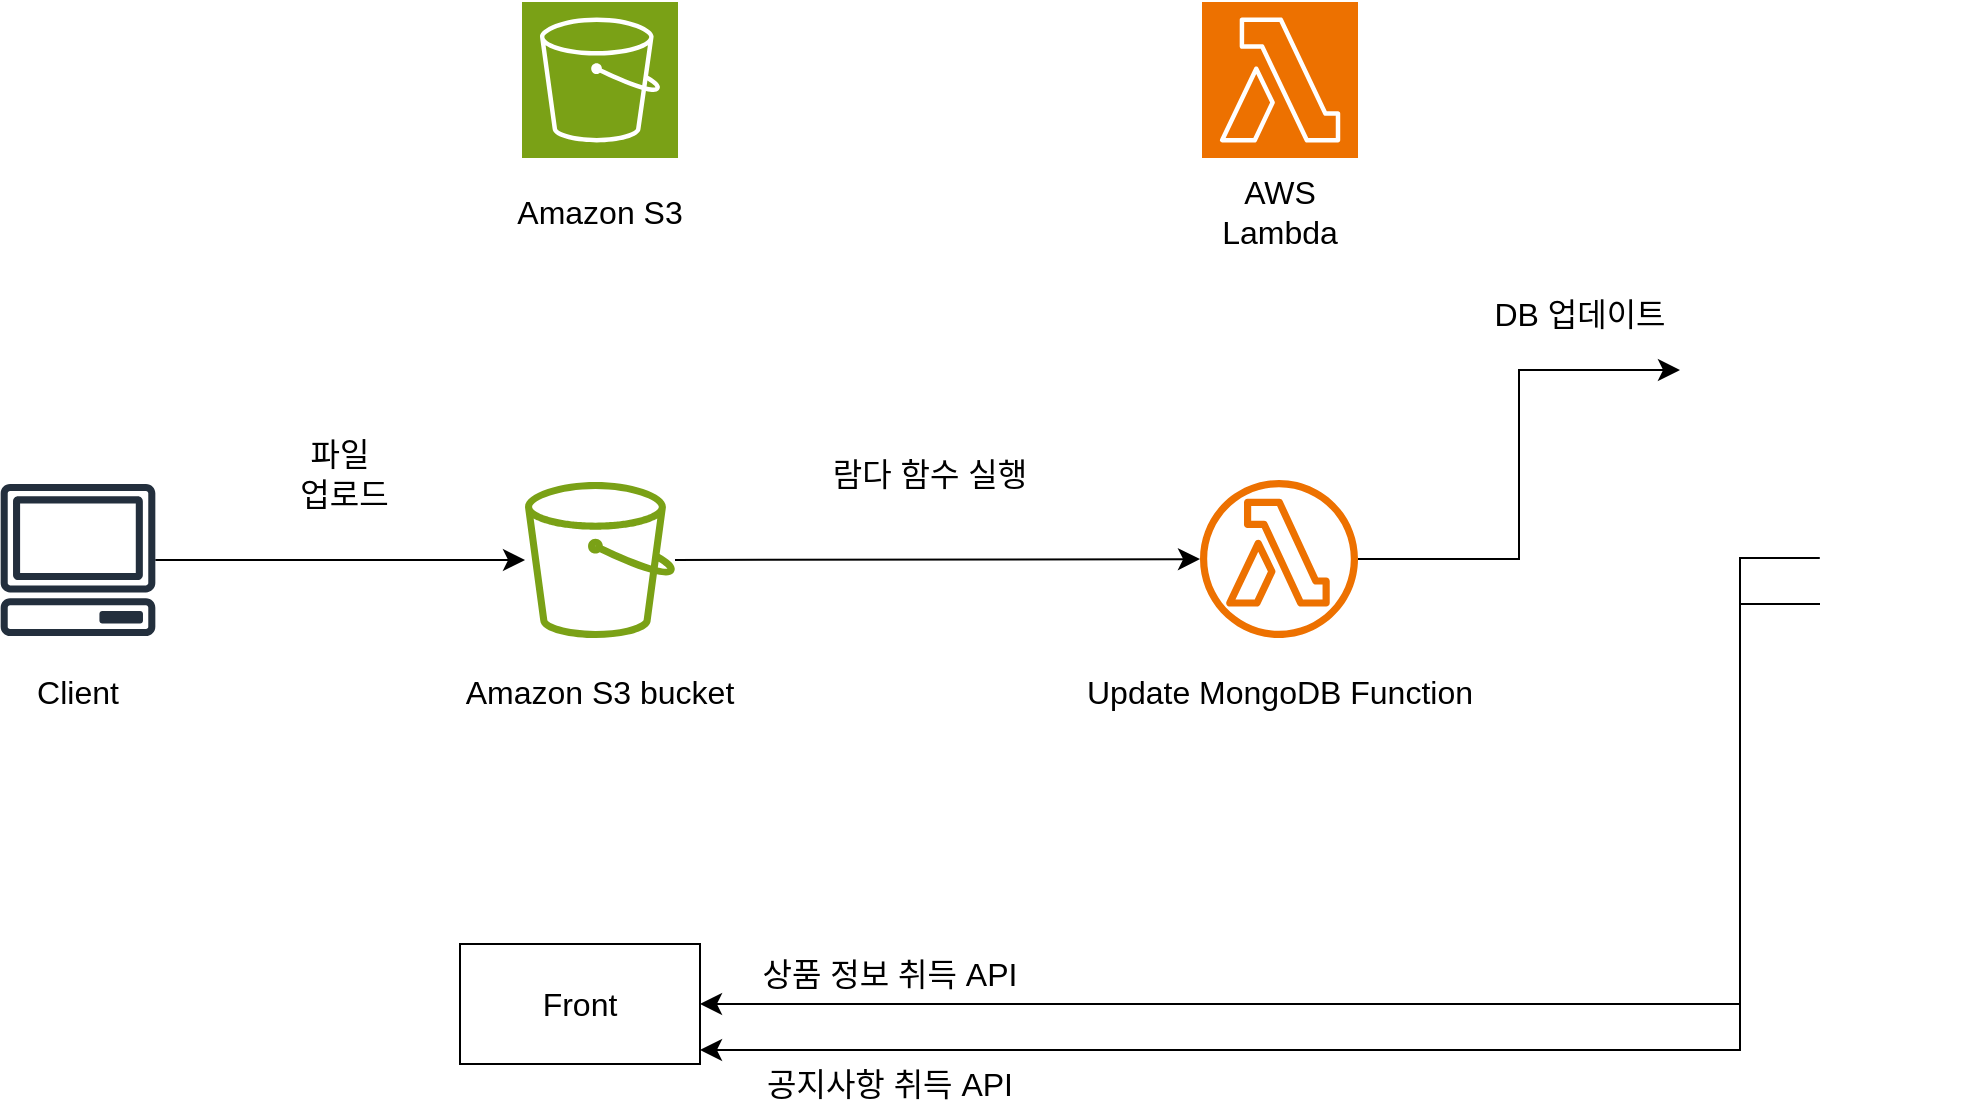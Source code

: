 <mxfile version="24.2.0" type="github">
  <diagram id="Ht1M8jgEwFfnCIfOTk4-" name="Page-1">
    <mxGraphModel dx="1674" dy="811" grid="1" gridSize="10" guides="1" tooltips="1" connect="1" arrows="1" fold="1" page="1" pageScale="1" pageWidth="1169" pageHeight="827" math="0" shadow="0">
      <root>
        <mxCell id="0" />
        <mxCell id="1" parent="0" />
        <mxCell id="6Susz3sXEPyLjgMuZ4yq-1" value="" style="sketch=0;points=[[0,0,0],[0.25,0,0],[0.5,0,0],[0.75,0,0],[1,0,0],[0,1,0],[0.25,1,0],[0.5,1,0],[0.75,1,0],[1,1,0],[0,0.25,0],[0,0.5,0],[0,0.75,0],[1,0.25,0],[1,0.5,0],[1,0.75,0]];outlineConnect=0;fontColor=#232F3E;fillColor=#7AA116;strokeColor=#ffffff;dashed=0;verticalLabelPosition=bottom;verticalAlign=top;align=center;html=1;fontSize=12;fontStyle=0;aspect=fixed;shape=mxgraph.aws4.resourceIcon;resIcon=mxgraph.aws4.s3;" vertex="1" parent="1">
          <mxGeometry x="331" y="39" width="78" height="78" as="geometry" />
        </mxCell>
        <mxCell id="6Susz3sXEPyLjgMuZ4yq-2" value="Amazon S3" style="text;html=1;align=center;verticalAlign=middle;whiteSpace=wrap;rounded=0;fontSize=16;" vertex="1" parent="1">
          <mxGeometry x="230" y="129" width="280" height="30" as="geometry" />
        </mxCell>
        <mxCell id="6Susz3sXEPyLjgMuZ4yq-3" value="" style="sketch=0;outlineConnect=0;fontColor=#232F3E;gradientColor=none;fillColor=#7AA116;strokeColor=none;dashed=0;verticalLabelPosition=bottom;verticalAlign=top;align=center;html=1;fontSize=12;fontStyle=0;aspect=fixed;pointerEvents=1;shape=mxgraph.aws4.bucket;" vertex="1" parent="1">
          <mxGeometry x="332.5" y="279" width="75" height="78" as="geometry" />
        </mxCell>
        <mxCell id="6Susz3sXEPyLjgMuZ4yq-4" value="Amazon S3 bucket" style="text;html=1;align=center;verticalAlign=middle;whiteSpace=wrap;rounded=0;fontSize=16;" vertex="1" parent="1">
          <mxGeometry x="250" y="369" width="240" height="30" as="geometry" />
        </mxCell>
        <mxCell id="6Susz3sXEPyLjgMuZ4yq-5" value="" style="sketch=0;points=[[0,0,0],[0.25,0,0],[0.5,0,0],[0.75,0,0],[1,0,0],[0,1,0],[0.25,1,0],[0.5,1,0],[0.75,1,0],[1,1,0],[0,0.25,0],[0,0.5,0],[0,0.75,0],[1,0.25,0],[1,0.5,0],[1,0.75,0]];outlineConnect=0;fontColor=#232F3E;fillColor=#ED7100;strokeColor=#ffffff;dashed=0;verticalLabelPosition=bottom;verticalAlign=top;align=center;html=1;fontSize=12;fontStyle=0;aspect=fixed;shape=mxgraph.aws4.resourceIcon;resIcon=mxgraph.aws4.lambda;" vertex="1" parent="1">
          <mxGeometry x="671" y="39" width="78" height="78" as="geometry" />
        </mxCell>
        <mxCell id="6Susz3sXEPyLjgMuZ4yq-6" value="AWS Lambda" style="text;html=1;align=center;verticalAlign=middle;whiteSpace=wrap;rounded=0;fontSize=16;" vertex="1" parent="1">
          <mxGeometry x="680" y="129" width="60" height="30" as="geometry" />
        </mxCell>
        <mxCell id="6Susz3sXEPyLjgMuZ4yq-7" value="" style="sketch=0;outlineConnect=0;fontColor=#232F3E;gradientColor=none;fillColor=#ED7100;strokeColor=none;dashed=0;verticalLabelPosition=bottom;verticalAlign=top;align=center;html=1;fontSize=12;fontStyle=0;aspect=fixed;pointerEvents=1;shape=mxgraph.aws4.lambda_function;" vertex="1" parent="1">
          <mxGeometry x="670" y="278" width="79" height="79" as="geometry" />
        </mxCell>
        <mxCell id="6Susz3sXEPyLjgMuZ4yq-8" value="Update MongoDB Function" style="text;html=1;align=center;verticalAlign=middle;whiteSpace=wrap;rounded=0;fontSize=16;" vertex="1" parent="1">
          <mxGeometry x="589.5" y="369" width="240" height="30" as="geometry" />
        </mxCell>
        <mxCell id="6Susz3sXEPyLjgMuZ4yq-15" value="" style="edgeStyle=none;curved=1;rounded=0;orthogonalLoop=1;jettySize=auto;html=1;fontSize=12;startSize=8;endSize=8;" edge="1" parent="1" source="6Susz3sXEPyLjgMuZ4yq-11" target="6Susz3sXEPyLjgMuZ4yq-3">
          <mxGeometry relative="1" as="geometry">
            <mxPoint x="267" y="318" as="targetPoint" />
          </mxGeometry>
        </mxCell>
        <mxCell id="6Susz3sXEPyLjgMuZ4yq-11" value="" style="sketch=0;outlineConnect=0;fontColor=#232F3E;gradientColor=none;fillColor=#232F3D;strokeColor=none;dashed=0;verticalLabelPosition=bottom;verticalAlign=top;align=center;html=1;fontSize=12;fontStyle=0;aspect=fixed;pointerEvents=1;shape=mxgraph.aws4.client;" vertex="1" parent="1">
          <mxGeometry x="70" y="280" width="78" height="76" as="geometry" />
        </mxCell>
        <mxCell id="6Susz3sXEPyLjgMuZ4yq-12" value="Client" style="text;html=1;align=center;verticalAlign=middle;whiteSpace=wrap;rounded=0;fontSize=16;" vertex="1" parent="1">
          <mxGeometry x="79" y="369" width="60" height="30" as="geometry" />
        </mxCell>
        <mxCell id="6Susz3sXEPyLjgMuZ4yq-16" value="파일&lt;div&gt;&amp;nbsp;업로드&lt;/div&gt;" style="text;html=1;align=center;verticalAlign=middle;whiteSpace=wrap;rounded=0;fontSize=16;" vertex="1" parent="1">
          <mxGeometry x="210" y="260" width="60" height="30" as="geometry" />
        </mxCell>
        <mxCell id="6Susz3sXEPyLjgMuZ4yq-18" value="" style="endArrow=classic;html=1;rounded=0;fontSize=12;startSize=8;endSize=8;curved=1;" edge="1" parent="1" source="6Susz3sXEPyLjgMuZ4yq-3" target="6Susz3sXEPyLjgMuZ4yq-7">
          <mxGeometry width="50" height="50" relative="1" as="geometry">
            <mxPoint x="640" y="380" as="sourcePoint" />
            <mxPoint x="690" y="330" as="targetPoint" />
          </mxGeometry>
        </mxCell>
        <mxCell id="6Susz3sXEPyLjgMuZ4yq-19" value="람다 함수 실행" style="text;html=1;align=center;verticalAlign=middle;whiteSpace=wrap;rounded=0;fontSize=16;" vertex="1" parent="1">
          <mxGeometry x="480" y="260" width="109.5" height="30" as="geometry" />
        </mxCell>
        <mxCell id="6Susz3sXEPyLjgMuZ4yq-21" value="" style="shape=image;verticalLabelPosition=bottom;labelBackgroundColor=default;verticalAlign=top;aspect=fixed;imageAspect=0;image=https://www.opc-router.de/wp-content/uploads/2021/03/mongodb_thumbnail.png;" vertex="1" parent="1">
          <mxGeometry x="910" y="129" width="139.78" height="188" as="geometry" />
        </mxCell>
        <mxCell id="6Susz3sXEPyLjgMuZ4yq-23" value="" style="edgeStyle=elbowEdgeStyle;elbow=horizontal;endArrow=classic;html=1;curved=0;rounded=0;endSize=8;startSize=8;fontSize=12;entryX=0;entryY=0.5;entryDx=0;entryDy=0;" edge="1" parent="1" source="6Susz3sXEPyLjgMuZ4yq-7" target="6Susz3sXEPyLjgMuZ4yq-21">
          <mxGeometry width="50" height="50" relative="1" as="geometry">
            <mxPoint x="800" y="320" as="sourcePoint" />
            <mxPoint x="850" y="270" as="targetPoint" />
          </mxGeometry>
        </mxCell>
        <mxCell id="6Susz3sXEPyLjgMuZ4yq-24" value="DB 업데이트" style="text;html=1;align=center;verticalAlign=middle;whiteSpace=wrap;rounded=0;fontSize=16;" vertex="1" parent="1">
          <mxGeometry x="810" y="180" width="99.5" height="30" as="geometry" />
        </mxCell>
        <mxCell id="6Susz3sXEPyLjgMuZ4yq-25" value="" style="rounded=0;whiteSpace=wrap;html=1;" vertex="1" parent="1">
          <mxGeometry x="300" y="510" width="120" height="60" as="geometry" />
        </mxCell>
        <mxCell id="6Susz3sXEPyLjgMuZ4yq-26" value="Front" style="text;html=1;align=center;verticalAlign=middle;whiteSpace=wrap;rounded=0;fontSize=16;" vertex="1" parent="1">
          <mxGeometry x="330" y="525" width="60" height="30" as="geometry" />
        </mxCell>
        <mxCell id="6Susz3sXEPyLjgMuZ4yq-27" value="" style="edgeStyle=elbowEdgeStyle;elbow=horizontal;endArrow=classic;html=1;curved=0;rounded=0;endSize=8;startSize=8;fontSize=12;entryX=1;entryY=0.5;entryDx=0;entryDy=0;exitX=0.5;exitY=1;exitDx=0;exitDy=0;" edge="1" parent="1" source="6Susz3sXEPyLjgMuZ4yq-21" target="6Susz3sXEPyLjgMuZ4yq-25">
          <mxGeometry width="50" height="50" relative="1" as="geometry">
            <mxPoint x="720" y="480" as="sourcePoint" />
            <mxPoint x="770" y="430" as="targetPoint" />
            <Array as="points">
              <mxPoint x="940" y="460" />
            </Array>
          </mxGeometry>
        </mxCell>
        <mxCell id="6Susz3sXEPyLjgMuZ4yq-28" value="" style="edgeStyle=elbowEdgeStyle;elbow=horizontal;endArrow=classic;html=1;curved=0;rounded=0;endSize=8;startSize=8;fontSize=12;entryX=1;entryY=0.5;entryDx=0;entryDy=0;exitX=0.5;exitY=1;exitDx=0;exitDy=0;" edge="1" parent="1">
          <mxGeometry width="50" height="50" relative="1" as="geometry">
            <mxPoint x="980" y="340" as="sourcePoint" />
            <mxPoint x="420" y="563" as="targetPoint" />
            <Array as="points">
              <mxPoint x="940" y="483" />
            </Array>
          </mxGeometry>
        </mxCell>
        <mxCell id="6Susz3sXEPyLjgMuZ4yq-29" value="상품 정보 취득 API" style="text;html=1;align=center;verticalAlign=middle;whiteSpace=wrap;rounded=0;fontSize=16;" vertex="1" parent="1">
          <mxGeometry x="450" y="510" width="130" height="30" as="geometry" />
        </mxCell>
        <mxCell id="6Susz3sXEPyLjgMuZ4yq-30" value="공지사항 취득 API" style="text;html=1;align=center;verticalAlign=middle;whiteSpace=wrap;rounded=0;fontSize=16;" vertex="1" parent="1">
          <mxGeometry x="450" y="565" width="130" height="30" as="geometry" />
        </mxCell>
      </root>
    </mxGraphModel>
  </diagram>
</mxfile>
